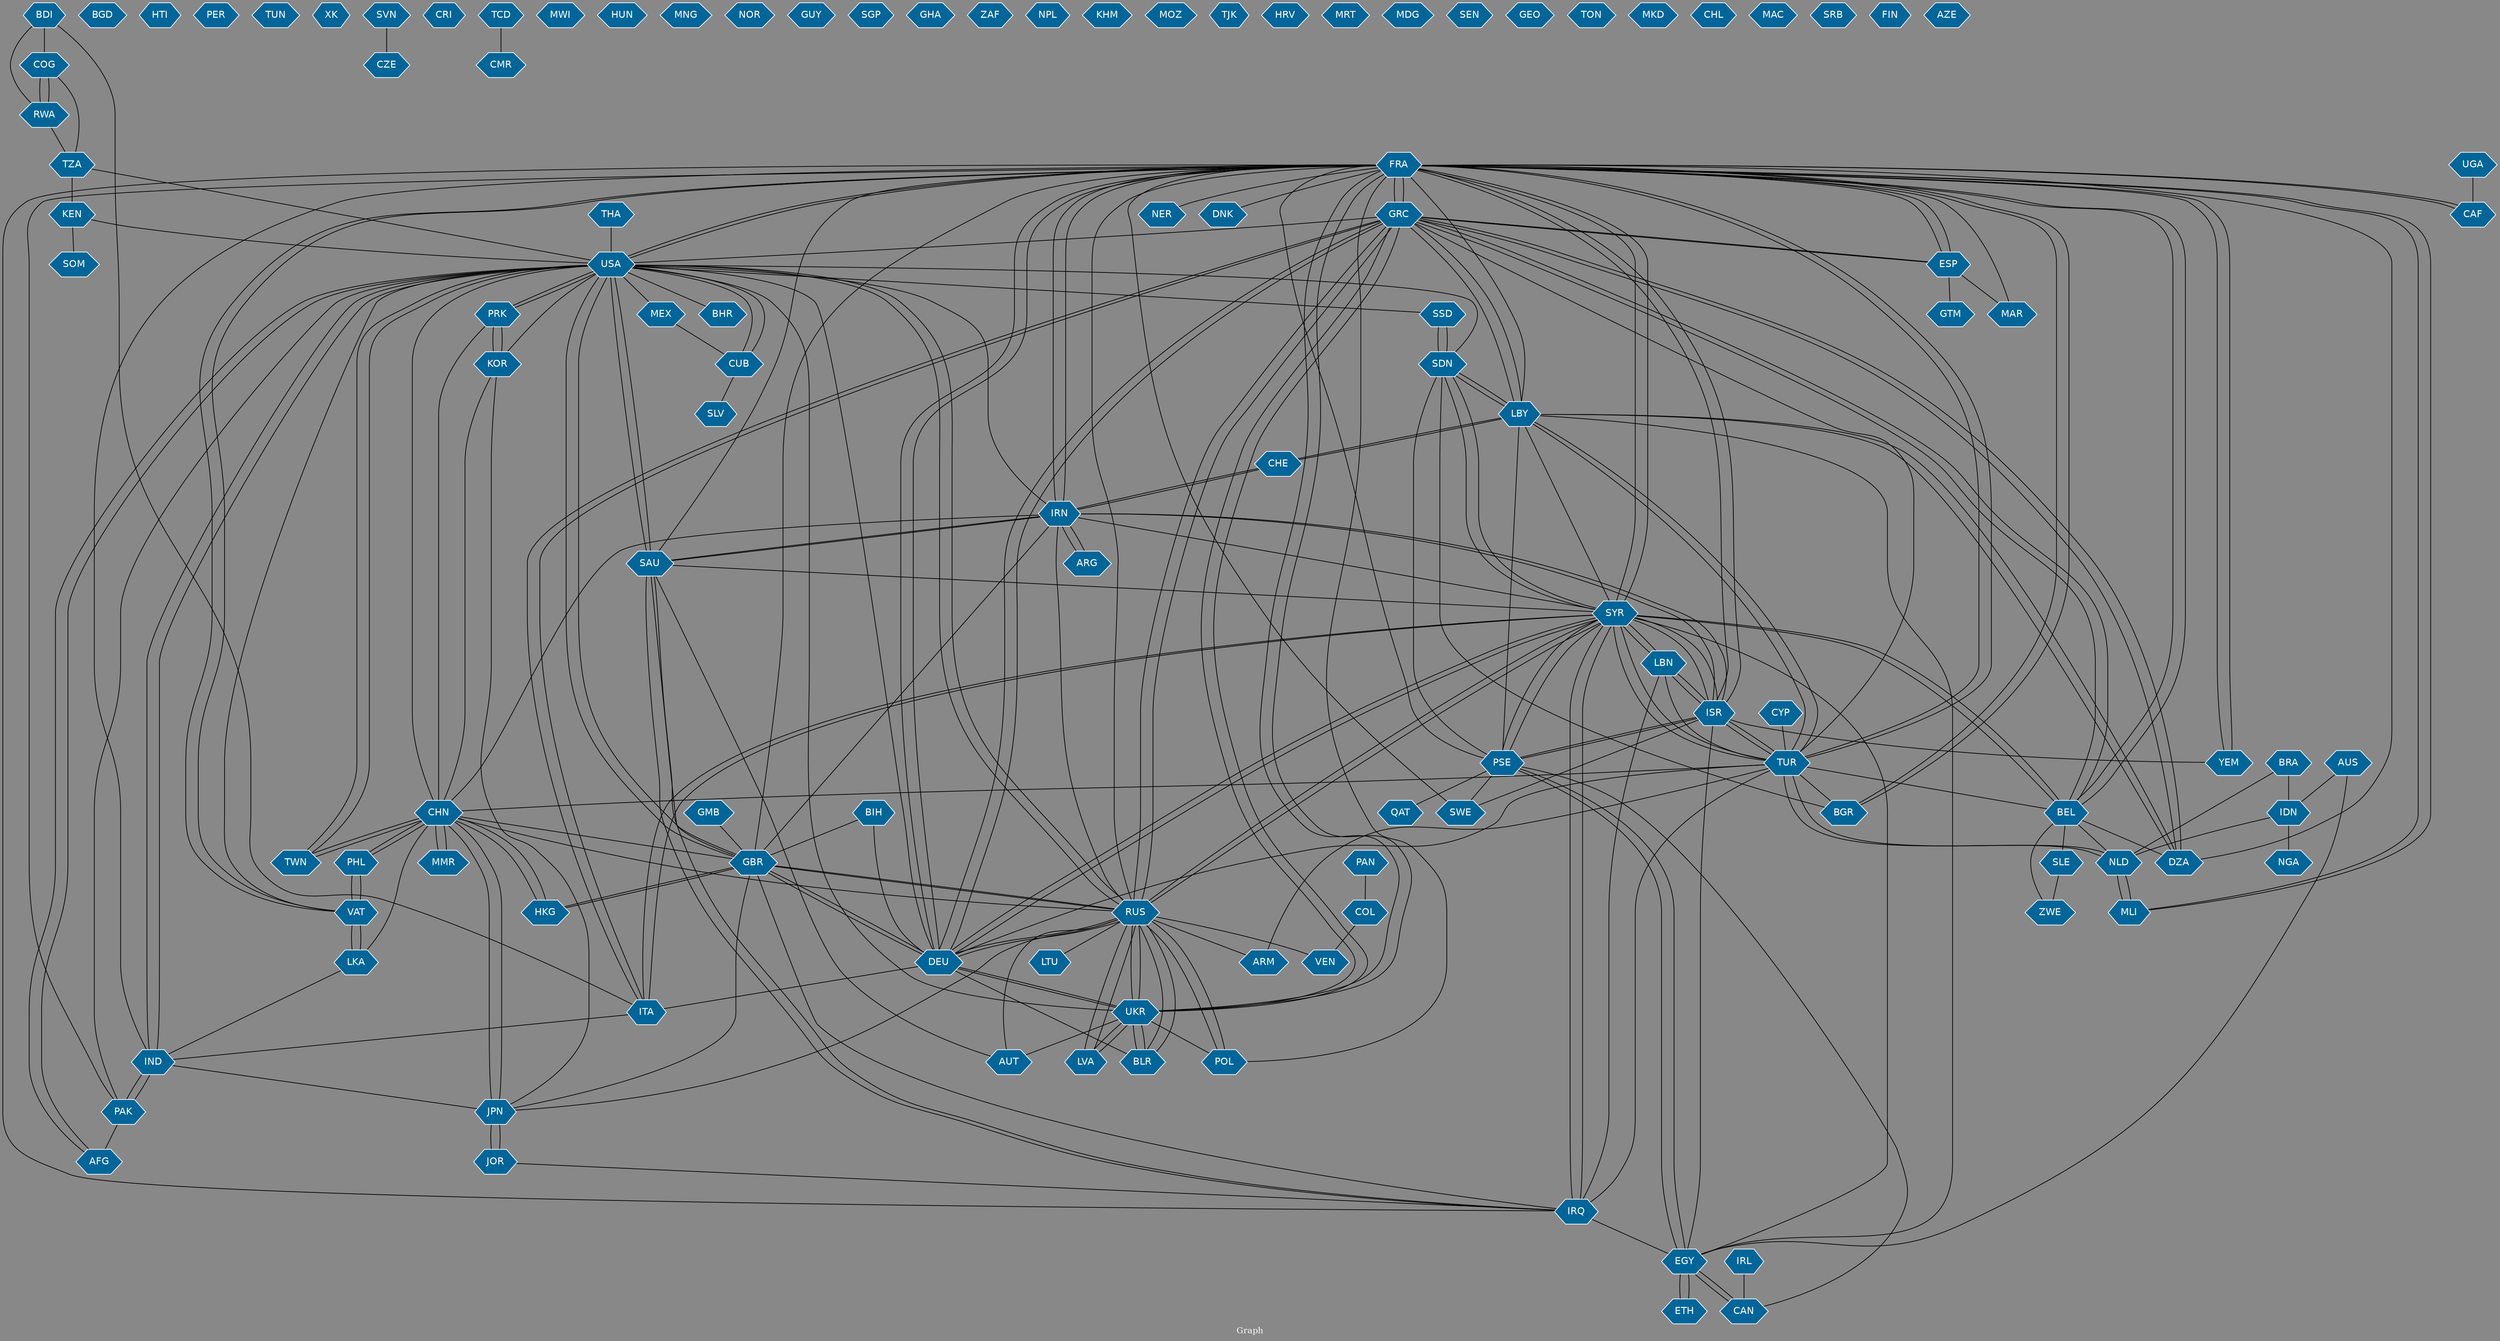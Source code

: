 // Countries together in item graph
graph {
	graph [bgcolor="#888888" fontcolor=white fontsize=12 label="Graph" outputorder=edgesfirst overlap=prism]
	node [color=white fillcolor="#006699" fontcolor=white fontname=Helvetica shape=hexagon style=filled]
	edge [arrowhead=open color=black fontcolor=white fontname=Courier fontsize=12]
		FRA [label=FRA]
		COG [label=COG]
		YEM [label=YEM]
		BGD [label=BGD]
		GRC [label=GRC]
		BEL [label=BEL]
		DZA [label=DZA]
		IDN [label=IDN]
		NGA [label=NGA]
		ITA [label=ITA]
		GBR [label=GBR]
		LKA [label=LKA]
		MLI [label=MLI]
		BHR [label=BHR]
		TUR [label=TUR]
		CHN [label=CHN]
		RUS [label=RUS]
		IRN [label=IRN]
		DEU [label=DEU]
		CUB [label=CUB]
		AUS [label=AUS]
		HTI [label=HTI]
		UKR [label=UKR]
		MMR [label=MMR]
		LBY [label=LBY]
		JPN [label=JPN]
		ARM [label=ARM]
		ARG [label=ARG]
		IRQ [label=IRQ]
		EGY [label=EGY]
		SYR [label=SYR]
		ESP [label=ESP]
		USA [label=USA]
		KEN [label=KEN]
		CAF [label=CAF]
		PAN [label=PAN]
		COL [label=COL]
		PSE [label=PSE]
		PER [label=PER]
		PRK [label=PRK]
		ISR [label=ISR]
		PAK [label=PAK]
		AFG [label=AFG]
		TUN [label=TUN]
		XK [label=XK]
		IND [label=IND]
		LBN [label=LBN]
		POL [label=POL]
		VAT [label=VAT]
		VEN [label=VEN]
		NLD [label=NLD]
		BGR [label=BGR]
		SDN [label=SDN]
		TWN [label=TWN]
		SVN [label=SVN]
		CZE [label=CZE]
		MEX [label=MEX]
		KOR [label=KOR]
		HKG [label=HKG]
		GMB [label=GMB]
		THA [label=THA]
		SLV [label=SLV]
		QAT [label=QAT]
		JOR [label=JOR]
		CRI [label=CRI]
		NER [label=NER]
		LVA [label=LVA]
		SAU [label=SAU]
		TCD [label=TCD]
		CMR [label=CMR]
		PHL [label=PHL]
		MWI [label=MWI]
		IRL [label=IRL]
		BRA [label=BRA]
		CAN [label=CAN]
		SWE [label=SWE]
		HUN [label=HUN]
		MNG [label=MNG]
		SOM [label=SOM]
		NOR [label=NOR]
		ETH [label=ETH]
		TZA [label=TZA]
		GUY [label=GUY]
		SGP [label=SGP]
		GHA [label=GHA]
		ZAF [label=ZAF]
		GTM [label=GTM]
		CHE [label=CHE]
		BLR [label=BLR]
		SSD [label=SSD]
		CYP [label=CYP]
		NPL [label=NPL]
		AUT [label=AUT]
		BDI [label=BDI]
		LTU [label=LTU]
		RWA [label=RWA]
		DNK [label=DNK]
		KHM [label=KHM]
		BIH [label=BIH]
		MOZ [label=MOZ]
		TJK [label=TJK]
		HRV [label=HRV]
		MRT [label=MRT]
		UGA [label=UGA]
		SLE [label=SLE]
		ZWE [label=ZWE]
		MDG [label=MDG]
		SEN [label=SEN]
		GEO [label=GEO]
		TON [label=TON]
		MKD [label=MKD]
		CHL [label=CHL]
		MAC [label=MAC]
		MAR [label=MAR]
		SRB [label=SRB]
		FIN [label=FIN]
		AZE [label=AZE]
			LVA -- UKR [weight=1]
			TUR -- LBN [weight=1]
			FRA -- BEL [weight=1]
			UKR -- FRA [weight=4]
			GBR -- IRN [weight=1]
			TUR -- SYR [weight=3]
			SYR -- TUR [weight=4]
			RUS -- AUT [weight=1]
			GRC -- FRA [weight=2]
			GRC -- LBY [weight=1]
			KEN -- SOM [weight=1]
			PHL -- VAT [weight=5]
			TUR -- CHN [weight=2]
			CAF -- FRA [weight=1]
			IRQ -- TUR [weight=1]
			PRK -- CHN [weight=4]
			LBY -- SYR [weight=2]
			LKA -- IND [weight=1]
			FRA -- TUR [weight=4]
			LBY -- SDN [weight=1]
			JPN -- JOR [weight=2]
			THA -- USA [weight=1]
			ISR -- TUR [weight=5]
			IND -- JPN [weight=1]
			SLE -- ZWE [weight=1]
			ISR -- FRA [weight=5]
			CYP -- TUR [weight=1]
			LBY -- DZA [weight=1]
			UKR -- AUT [weight=1]
			SDN -- LBY [weight=1]
			CHN -- IRN [weight=1]
			MLI -- NLD [weight=1]
			FRA -- IND [weight=2]
			DEU -- GBR [weight=1]
			IRN -- SAU [weight=1]
			HKG -- GBR [weight=1]
			AFG -- USA [weight=1]
			BRA -- IDN [weight=1]
			FRA -- NER [weight=1]
			CAN -- PSE [weight=1]
			SYR -- ISR [weight=6]
			SAU -- AUT [weight=1]
			RUS -- LTU [weight=2]
			ISR -- IRN [weight=2]
			BEL -- GRC [weight=4]
			SYR -- LBN [weight=6]
			RUS -- DEU [weight=3]
			IRN -- ISR [weight=1]
			BEL -- FRA [weight=1]
			SVN -- CZE [weight=1]
			GRC -- BEL [weight=2]
			COG -- RWA [weight=1]
			FRA -- YEM [weight=4]
			SDN -- SSD [weight=1]
			JPN -- CHN [weight=2]
			BIH -- GBR [weight=1]
			PAK -- IND [weight=3]
			IRN -- CHE [weight=1]
			EGY -- CAN [weight=1]
			FRA -- MLI [weight=1]
			LBY -- TUR [weight=1]
			PRK -- USA [weight=1]
			DEU -- SYR [weight=1]
			GBR -- JPN [weight=2]
			FRA -- IRN [weight=1]
			SYR -- IRN [weight=1]
			ISR -- YEM [weight=1]
			ISR -- LBN [weight=6]
			YEM -- FRA [weight=3]
			PSE -- SWE [weight=1]
			IRN -- ARG [weight=3]
			SYR -- BEL [weight=1]
			TWN -- CHN [weight=3]
			KOR -- PRK [weight=1]
			AUS -- EGY [weight=1]
			USA -- AFG [weight=1]
			DEU -- RUS [weight=9]
			SYR -- IRQ [weight=2]
			KOR -- USA [weight=1]
			TUR -- BGR [weight=1]
			USA -- BHR [weight=1]
			GRC -- TUR [weight=1]
			BIH -- DEU [weight=1]
			EGY -- PSE [weight=1]
			CHN -- GBR [weight=2]
			SWE -- ISR [weight=1]
			EGY -- ETH [weight=2]
			IRN -- FRA [weight=3]
			VAT -- LKA [weight=9]
			RUS -- SYR [weight=4]
			EGY -- ISR [weight=1]
			BLR -- RUS [weight=2]
			IND -- USA [weight=2]
			ARG -- IRN [weight=4]
			DEU -- ITA [weight=1]
			SAU -- SYR [weight=1]
			BGR -- SDN [weight=1]
			GBR -- HKG [weight=1]
			CHN -- TWN [weight=3]
			NLD -- TUR [weight=2]
			TUR -- ISR [weight=1]
			COL -- VEN [weight=1]
			SYR -- SDN [weight=1]
			VAT -- USA [weight=1]
			CHE -- LBY [weight=2]
			GBR -- DEU [weight=1]
			BLR -- UKR [weight=2]
			BEL -- ZWE [weight=1]
			PSE -- EGY [weight=3]
			RUS -- POL [weight=2]
			TCD -- CMR [weight=3]
			USA -- IRN [weight=3]
			CHN -- JPN [weight=4]
			LBN -- SYR [weight=3]
			UKR -- USA [weight=1]
			USA -- RUS [weight=3]
			IRQ -- SAU [weight=3]
			IRQ -- SYR [weight=7]
			PSE -- ISR [weight=7]
			HKG -- CHN [weight=1]
			BDI -- RWA [weight=1]
			MEX -- CUB [weight=1]
			DEU -- GRC [weight=7]
			SDN -- PSE [weight=2]
			TUR -- LBY [weight=2]
			USA -- SDN [weight=1]
			IDN -- NGA [weight=1]
			KOR -- CHN [weight=1]
			IRL -- CAN [weight=1]
			FRA -- GRC [weight=7]
			VAT -- FRA [weight=1]
			JOR -- IRQ [weight=1]
			PSE -- QAT [weight=1]
			AUS -- IDN [weight=1]
			FRA -- DEU [weight=4]
			KEN -- USA [weight=1]
			SDN -- SYR [weight=1]
			TUR -- ARM [weight=1]
			TUR -- DEU [weight=1]
			PAK -- AFG [weight=2]
			GRC -- RUS [weight=4]
			IRN -- RUS [weight=2]
			FRA -- USA [weight=7]
			DEU -- FRA [weight=7]
			ISR -- PSE [weight=7]
			IND -- PAK [weight=1]
			CAN -- EGY [weight=1]
			FRA -- GBR [weight=1]
			PAK -- USA [weight=1]
			KOR -- JPN [weight=1]
			GRC -- ITA [weight=1]
			UKR -- POL [weight=1]
			USA -- TWN [weight=1]
			LKA -- CHN [weight=1]
			BDI -- COG [weight=1]
			ESP -- FRA [weight=4]
			ITA -- SYR [weight=2]
			FRA -- DNK [weight=2]
			ITA -- IND [weight=1]
			LBY -- FRA [weight=1]
			GBR -- SAU [weight=1]
			RWA -- TZA [weight=1]
			TWN -- USA [weight=1]
			UKR -- GRC [weight=1]
			FRA -- DZA [weight=3]
			GRC -- UKR [weight=1]
			CHN -- MMR [weight=2]
			NLD -- MLI [weight=1]
			UKR -- DEU [weight=6]
			FRA -- MAR [weight=3]
			SYR -- ITA [weight=1]
			FRA -- SYR [weight=3]
			ESP -- GTM [weight=1]
			FRA -- ESP [weight=1]
			ITA -- GRC [weight=1]
			USA -- MEX [weight=1]
			ESP -- MAR [weight=1]
			SAU -- IRQ [weight=1]
			IRQ -- LBN [weight=1]
			CHN -- PHL [weight=1]
			COG -- TZA [weight=1]
			PAN -- COL [weight=1]
			SYR -- FRA [weight=3]
			RUS -- UKR [weight=16]
			USA -- FRA [weight=3]
			FRA -- SWE [weight=1]
			FRA -- RUS [weight=3]
			SYR -- DEU [weight=1]
			FRA -- PSE [weight=2]
			GBR -- RUS [weight=2]
			VAT -- PHL [weight=3]
			SYR -- PSE [weight=2]
			JOR -- JPN [weight=6]
			SYR -- RUS [weight=4]
			DZA -- LBY [weight=1]
			BRA -- NLD [weight=1]
			POL -- RUS [weight=2]
			EGY -- LBY [weight=1]
			TUR -- BEL [weight=1]
			TZA -- KEN [weight=1]
			MLI -- FRA [weight=1]
			IDN -- NLD [weight=1]
			GBR -- USA [weight=2]
			UKR -- LVA [weight=2]
			GRC -- ESP [weight=2]
			FRA -- PAK [weight=1]
			LKA -- VAT [weight=7]
			EGY -- SYR [weight=1]
			USA -- PRK [weight=5]
			GRC -- USA [weight=1]
			RUS -- ARM [weight=3]
			BDI -- ITA [weight=1]
			ESP -- GRC [weight=2]
			DEU -- UKR [weight=5]
			GRC -- DZA [weight=1]
			BGR -- FRA [weight=1]
			UKR -- RUS [weight=18]
			RUS -- VEN [weight=1]
			UKR -- BLR [weight=4]
			ETH -- EGY [weight=3]
			CHE -- IRN [weight=1]
			ISR -- SYR [weight=4]
			RUS -- LVA [weight=2]
			UGA -- CAF [weight=1]
			SAU -- IRN [weight=2]
			GMB -- GBR [weight=1]
			PSE -- SYR [weight=2]
			TZA -- USA [weight=1]
			FRA -- IRQ [weight=3]
			LBN -- ISR [weight=7]
			IRQ -- EGY [weight=1]
			FRA -- VAT [weight=1]
			LBY -- GRC [weight=2]
			BEL -- SLE [weight=1]
			USA -- SAU [weight=2]
			USA -- IND [weight=2]
			GBR -- IRQ [weight=1]
			BEL -- SYR [weight=1]
			TUR -- FRA [weight=7]
			FRA -- CAF [weight=1]
			BLR -- DEU [weight=1]
			RWA -- COG [weight=3]
			FRA -- BGR [weight=3]
			CHN -- RUS [weight=1]
			SAU -- FRA [weight=1]
			RUS -- USA [weight=2]
			BEL -- DZA [weight=2]
			USA -- CUB [weight=2]
			JPN -- RUS [weight=1]
			DEU -- USA [weight=1]
			TUR -- NLD [weight=1]
			RUS -- GBR [weight=1]
			RUS -- BLR [weight=2]
			CUB -- USA [weight=3]
			LVA -- RUS [weight=1]
			GRC -- DEU [weight=5]
			USA -- CHN [weight=2]
			PRK -- KOR [weight=1]
			PHL -- CHN [weight=1]
			DZA -- GRC [weight=1]
			FRA -- ISR [weight=4]
			FRA -- POL [weight=1]
			USA -- SSD [weight=1]
			BEL -- NLD [weight=2]
			SSD -- SDN [weight=2]
			USA -- GBR [weight=3]
			FRA -- UKR [weight=2]
			CUB -- SLV [weight=1]
			CHN -- HKG [weight=3]
			RUS -- GRC [weight=4]
			MMR -- CHN [weight=1]
			LBY -- CHE [weight=1]
			LBY -- PSE [weight=2]
			SAU -- USA [weight=3]
}